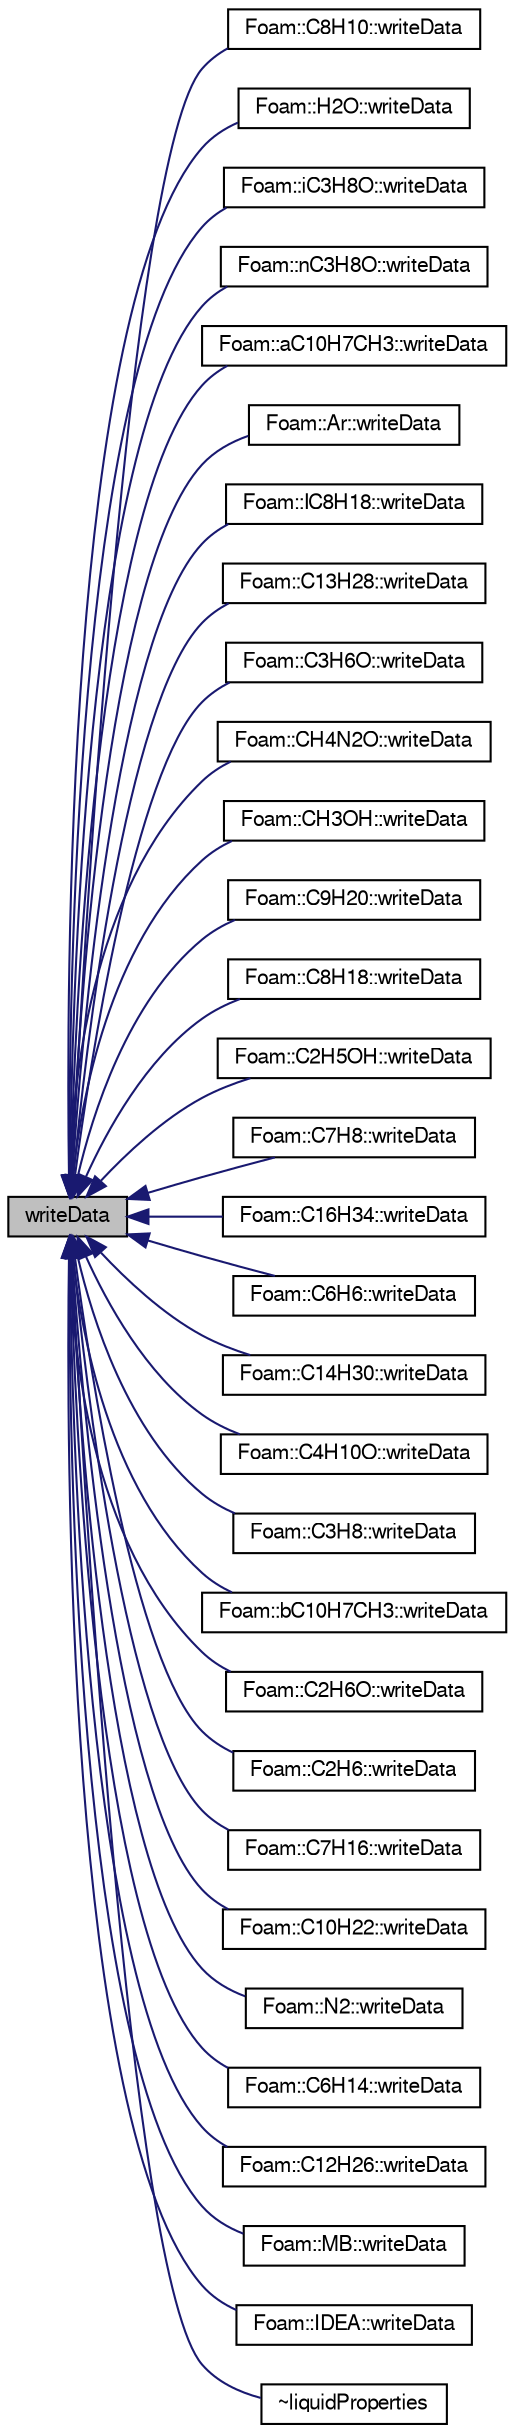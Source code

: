 digraph "writeData"
{
  bgcolor="transparent";
  edge [fontname="FreeSans",fontsize="10",labelfontname="FreeSans",labelfontsize="10"];
  node [fontname="FreeSans",fontsize="10",shape=record];
  rankdir="LR";
  Node574 [label="writeData",height=0.2,width=0.4,color="black", fillcolor="grey75", style="filled", fontcolor="black"];
  Node574 -> Node575 [dir="back",color="midnightblue",fontsize="10",style="solid",fontname="FreeSans"];
  Node575 [label="Foam::C8H10::writeData",height=0.2,width=0.4,color="black",URL="$a29918.html#a4a9a5e81ef203c89a365d47f0acc39b9",tooltip="Write the function coefficients. "];
  Node574 -> Node576 [dir="back",color="midnightblue",fontsize="10",style="solid",fontname="FreeSans"];
  Node576 [label="Foam::H2O::writeData",height=0.2,width=0.4,color="black",URL="$a29938.html#a4a9a5e81ef203c89a365d47f0acc39b9",tooltip="Write the function coefficients. "];
  Node574 -> Node577 [dir="back",color="midnightblue",fontsize="10",style="solid",fontname="FreeSans"];
  Node577 [label="Foam::iC3H8O::writeData",height=0.2,width=0.4,color="black",URL="$a29942.html#a4a9a5e81ef203c89a365d47f0acc39b9",tooltip="Write the function coefficients. "];
  Node574 -> Node578 [dir="back",color="midnightblue",fontsize="10",style="solid",fontname="FreeSans"];
  Node578 [label="Foam::nC3H8O::writeData",height=0.2,width=0.4,color="black",URL="$a29966.html#a4a9a5e81ef203c89a365d47f0acc39b9",tooltip="Write the function coefficients. "];
  Node574 -> Node579 [dir="back",color="midnightblue",fontsize="10",style="solid",fontname="FreeSans"];
  Node579 [label="Foam::aC10H7CH3::writeData",height=0.2,width=0.4,color="black",URL="$a29846.html#a4a9a5e81ef203c89a365d47f0acc39b9",tooltip="Write the function coefficients. "];
  Node574 -> Node580 [dir="back",color="midnightblue",fontsize="10",style="solid",fontname="FreeSans"];
  Node580 [label="Foam::Ar::writeData",height=0.2,width=0.4,color="black",URL="$a29850.html#a4a9a5e81ef203c89a365d47f0acc39b9",tooltip="Write the function coefficients. "];
  Node574 -> Node581 [dir="back",color="midnightblue",fontsize="10",style="solid",fontname="FreeSans"];
  Node581 [label="Foam::IC8H18::writeData",height=0.2,width=0.4,color="black",URL="$a29946.html#a4a9a5e81ef203c89a365d47f0acc39b9",tooltip="Write the function coefficients. "];
  Node574 -> Node582 [dir="back",color="midnightblue",fontsize="10",style="solid",fontname="FreeSans"];
  Node582 [label="Foam::C13H28::writeData",height=0.2,width=0.4,color="black",URL="$a29866.html#a4a9a5e81ef203c89a365d47f0acc39b9",tooltip="Write the function coefficients. "];
  Node574 -> Node583 [dir="back",color="midnightblue",fontsize="10",style="solid",fontname="FreeSans"];
  Node583 [label="Foam::C3H6O::writeData",height=0.2,width=0.4,color="black",URL="$a29890.html#a4a9a5e81ef203c89a365d47f0acc39b9",tooltip="Write the function coefficients. "];
  Node574 -> Node584 [dir="back",color="midnightblue",fontsize="10",style="solid",fontname="FreeSans"];
  Node584 [label="Foam::CH4N2O::writeData",height=0.2,width=0.4,color="black",URL="$a29934.html#a4a9a5e81ef203c89a365d47f0acc39b9",tooltip="Write the function coefficients. "];
  Node574 -> Node585 [dir="back",color="midnightblue",fontsize="10",style="solid",fontname="FreeSans"];
  Node585 [label="Foam::CH3OH::writeData",height=0.2,width=0.4,color="black",URL="$a29930.html#a4a9a5e81ef203c89a365d47f0acc39b9",tooltip="Write the function coefficients. "];
  Node574 -> Node586 [dir="back",color="midnightblue",fontsize="10",style="solid",fontname="FreeSans"];
  Node586 [label="Foam::C9H20::writeData",height=0.2,width=0.4,color="black",URL="$a29926.html#a4a9a5e81ef203c89a365d47f0acc39b9",tooltip="Write the function coefficients. "];
  Node574 -> Node587 [dir="back",color="midnightblue",fontsize="10",style="solid",fontname="FreeSans"];
  Node587 [label="Foam::C8H18::writeData",height=0.2,width=0.4,color="black",URL="$a29922.html#a4a9a5e81ef203c89a365d47f0acc39b9",tooltip="Write the function coefficients. "];
  Node574 -> Node588 [dir="back",color="midnightblue",fontsize="10",style="solid",fontname="FreeSans"];
  Node588 [label="Foam::C2H5OH::writeData",height=0.2,width=0.4,color="black",URL="$a29878.html#a4a9a5e81ef203c89a365d47f0acc39b9",tooltip="Write the function coefficients. "];
  Node574 -> Node589 [dir="back",color="midnightblue",fontsize="10",style="solid",fontname="FreeSans"];
  Node589 [label="Foam::C7H8::writeData",height=0.2,width=0.4,color="black",URL="$a29914.html#a4a9a5e81ef203c89a365d47f0acc39b9",tooltip="Write the function coefficients. "];
  Node574 -> Node590 [dir="back",color="midnightblue",fontsize="10",style="solid",fontname="FreeSans"];
  Node590 [label="Foam::C16H34::writeData",height=0.2,width=0.4,color="black",URL="$a29874.html#a4a9a5e81ef203c89a365d47f0acc39b9",tooltip="Write the function coefficients. "];
  Node574 -> Node591 [dir="back",color="midnightblue",fontsize="10",style="solid",fontname="FreeSans"];
  Node591 [label="Foam::C6H6::writeData",height=0.2,width=0.4,color="black",URL="$a29906.html#a4a9a5e81ef203c89a365d47f0acc39b9",tooltip="Write the function coefficients. "];
  Node574 -> Node592 [dir="back",color="midnightblue",fontsize="10",style="solid",fontname="FreeSans"];
  Node592 [label="Foam::C14H30::writeData",height=0.2,width=0.4,color="black",URL="$a29870.html#a4a9a5e81ef203c89a365d47f0acc39b9",tooltip="Write the function coefficients. "];
  Node574 -> Node593 [dir="back",color="midnightblue",fontsize="10",style="solid",fontname="FreeSans"];
  Node593 [label="Foam::C4H10O::writeData",height=0.2,width=0.4,color="black",URL="$a29898.html#a4a9a5e81ef203c89a365d47f0acc39b9",tooltip="Write the function coefficients. "];
  Node574 -> Node594 [dir="back",color="midnightblue",fontsize="10",style="solid",fontname="FreeSans"];
  Node594 [label="Foam::C3H8::writeData",height=0.2,width=0.4,color="black",URL="$a29894.html#a4a9a5e81ef203c89a365d47f0acc39b9",tooltip="Write the function coefficients. "];
  Node574 -> Node595 [dir="back",color="midnightblue",fontsize="10",style="solid",fontname="FreeSans"];
  Node595 [label="Foam::bC10H7CH3::writeData",height=0.2,width=0.4,color="black",URL="$a29854.html#a4a9a5e81ef203c89a365d47f0acc39b9",tooltip="Write the function coefficients. "];
  Node574 -> Node596 [dir="back",color="midnightblue",fontsize="10",style="solid",fontname="FreeSans"];
  Node596 [label="Foam::C2H6O::writeData",height=0.2,width=0.4,color="black",URL="$a29886.html#a4a9a5e81ef203c89a365d47f0acc39b9",tooltip="Write the function coefficients. "];
  Node574 -> Node597 [dir="back",color="midnightblue",fontsize="10",style="solid",fontname="FreeSans"];
  Node597 [label="Foam::C2H6::writeData",height=0.2,width=0.4,color="black",URL="$a29882.html#a4a9a5e81ef203c89a365d47f0acc39b9",tooltip="Write the function coefficients. "];
  Node574 -> Node598 [dir="back",color="midnightblue",fontsize="10",style="solid",fontname="FreeSans"];
  Node598 [label="Foam::C7H16::writeData",height=0.2,width=0.4,color="black",URL="$a29910.html#a4a9a5e81ef203c89a365d47f0acc39b9",tooltip="Write the function coefficients. "];
  Node574 -> Node599 [dir="back",color="midnightblue",fontsize="10",style="solid",fontname="FreeSans"];
  Node599 [label="Foam::C10H22::writeData",height=0.2,width=0.4,color="black",URL="$a29858.html#a4a9a5e81ef203c89a365d47f0acc39b9",tooltip="Write the function coefficients. "];
  Node574 -> Node600 [dir="back",color="midnightblue",fontsize="10",style="solid",fontname="FreeSans"];
  Node600 [label="Foam::N2::writeData",height=0.2,width=0.4,color="black",URL="$a29962.html#a4a9a5e81ef203c89a365d47f0acc39b9",tooltip="Write the function coefficients. "];
  Node574 -> Node601 [dir="back",color="midnightblue",fontsize="10",style="solid",fontname="FreeSans"];
  Node601 [label="Foam::C6H14::writeData",height=0.2,width=0.4,color="black",URL="$a29902.html#a4a9a5e81ef203c89a365d47f0acc39b9",tooltip="Write the function coefficients. "];
  Node574 -> Node602 [dir="back",color="midnightblue",fontsize="10",style="solid",fontname="FreeSans"];
  Node602 [label="Foam::C12H26::writeData",height=0.2,width=0.4,color="black",URL="$a29862.html#a4a9a5e81ef203c89a365d47f0acc39b9",tooltip="Write the function coefficients. "];
  Node574 -> Node603 [dir="back",color="midnightblue",fontsize="10",style="solid",fontname="FreeSans"];
  Node603 [label="Foam::MB::writeData",height=0.2,width=0.4,color="black",URL="$a29958.html#a4a9a5e81ef203c89a365d47f0acc39b9",tooltip="Write the function coefficients. "];
  Node574 -> Node604 [dir="back",color="midnightblue",fontsize="10",style="solid",fontname="FreeSans"];
  Node604 [label="Foam::IDEA::writeData",height=0.2,width=0.4,color="black",URL="$a29950.html#a4a9a5e81ef203c89a365d47f0acc39b9",tooltip="Write the function coefficients. "];
  Node574 -> Node605 [dir="back",color="midnightblue",fontsize="10",style="solid",fontname="FreeSans"];
  Node605 [label="~liquidProperties",height=0.2,width=0.4,color="black",URL="$a29954.html#aeae3a2914413bd2fa49246f6f512af62",tooltip="Destructor. "];
}

